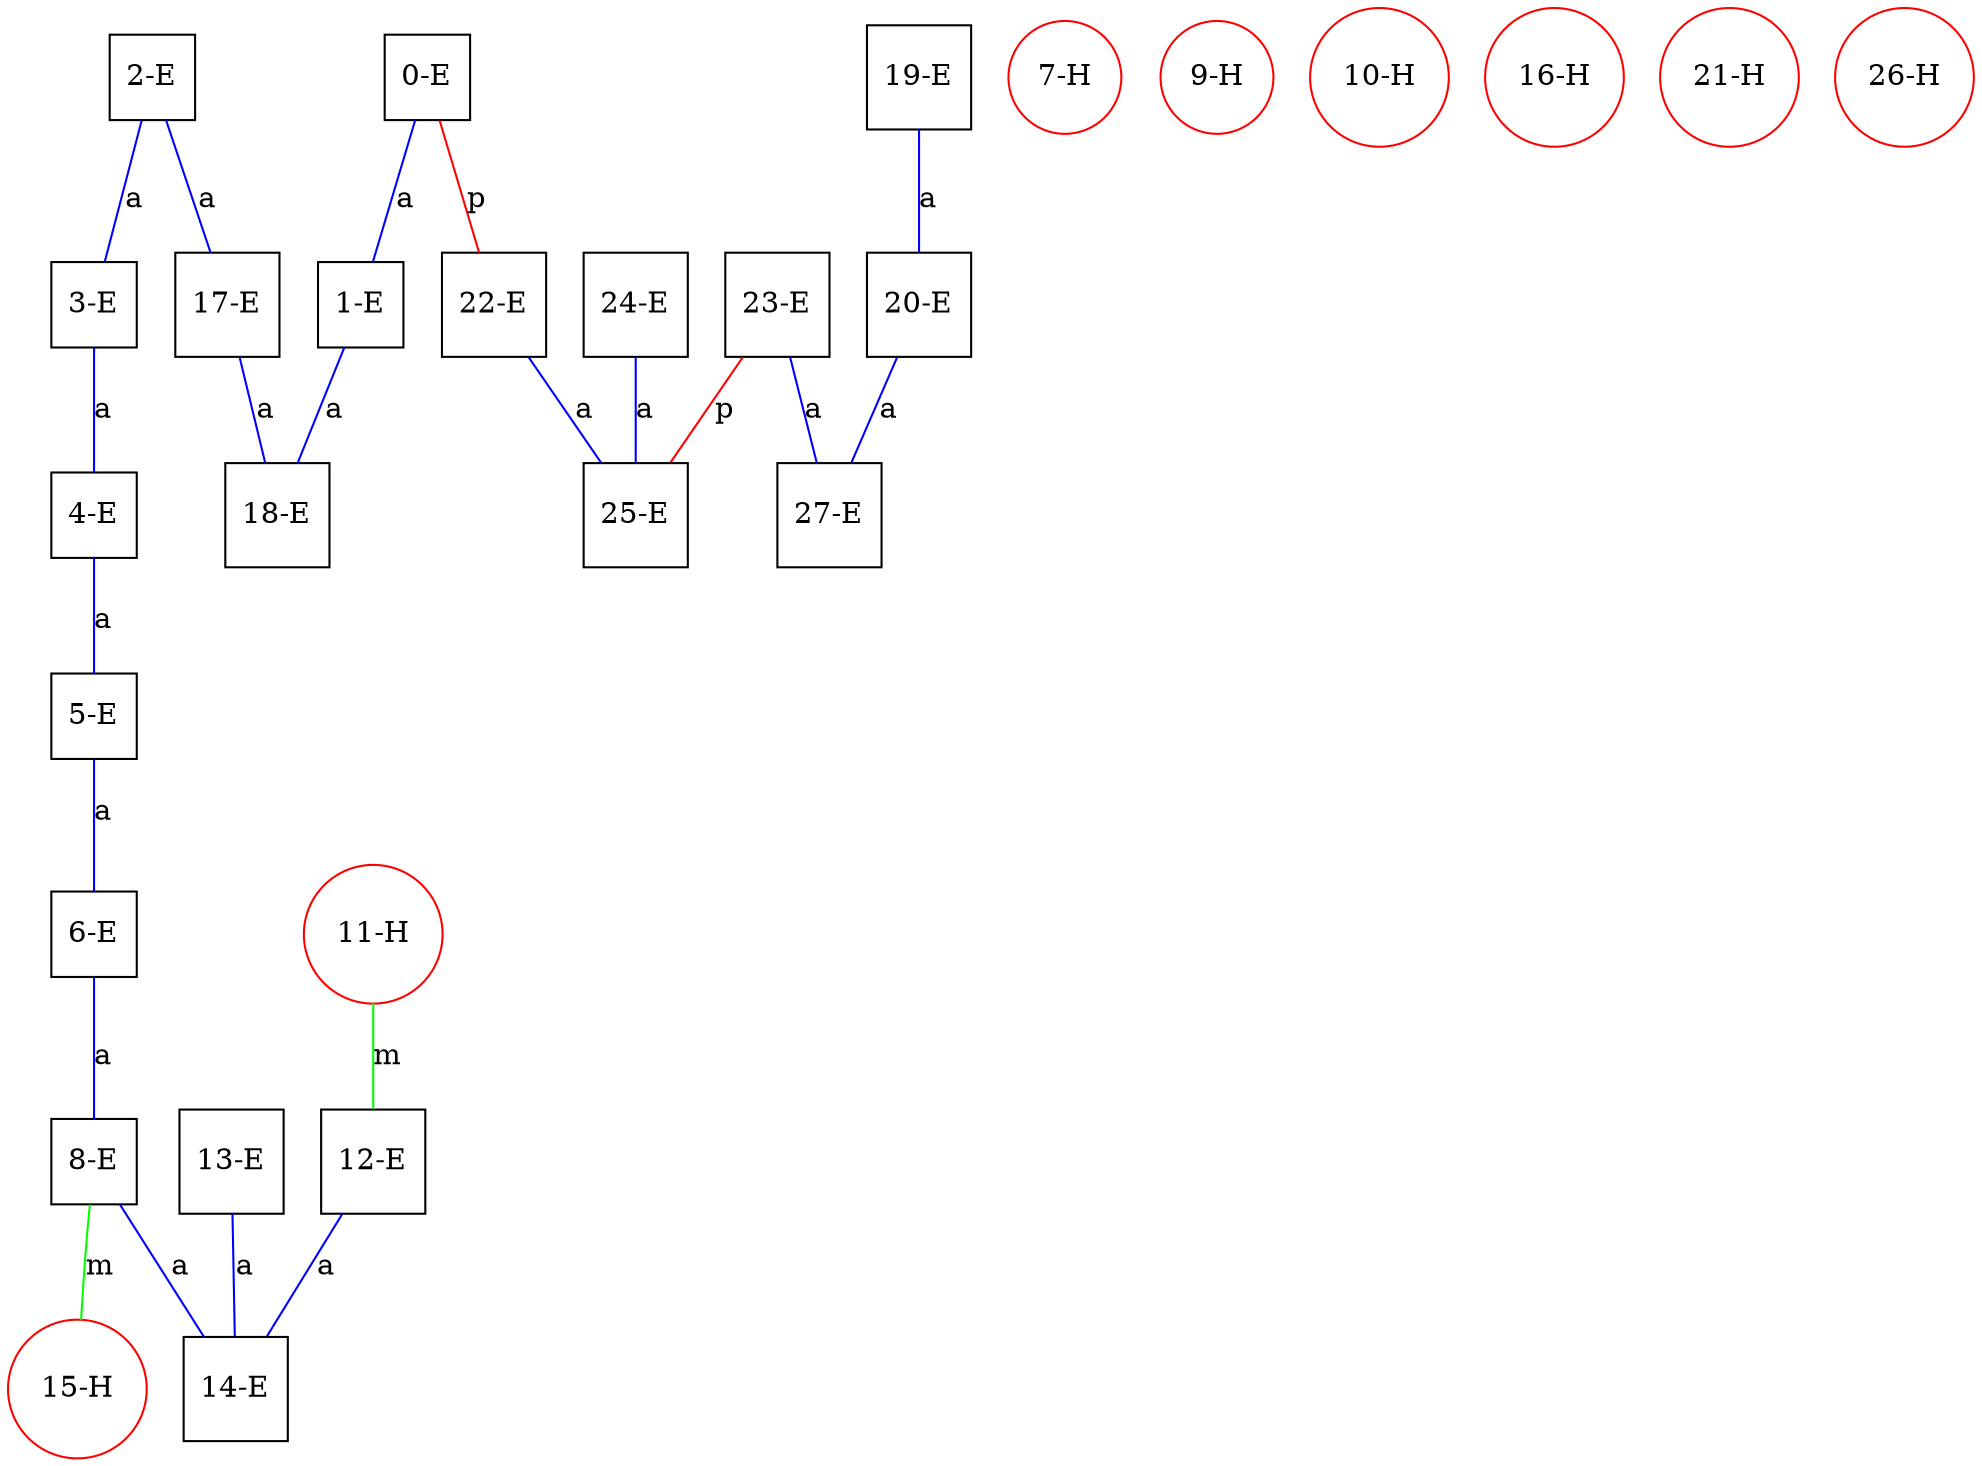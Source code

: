 graph ProteinGraph {
    0 [label="0-E" shape=square color=black];
    1 [label="1-E" shape=square color=black];
    2 [label="2-E" shape=square color=black];
    3 [label="3-E" shape=square color=black];
    4 [label="4-E" shape=square color=black];
    5 [label="5-E" shape=square color=black];
    6 [label="6-E" shape=square color=black];
    7 [label="7-H" shape=circle color=red];
    8 [label="8-E" shape=square color=black];
    9 [label="9-H" shape=circle color=red];
    10 [label="10-H" shape=circle color=red];
    11 [label="11-H" shape=circle color=red];
    12 [label="12-E" shape=square color=black];
    13 [label="13-E" shape=square color=black];
    14 [label="14-E" shape=square color=black];
    15 [label="15-H" shape=circle color=red];
    16 [label="16-H" shape=circle color=red];
    17 [label="17-E" shape=square color=black];
    18 [label="18-E" shape=square color=black];
    19 [label="19-E" shape=square color=black];
    20 [label="20-E" shape=square color=black];
    21 [label="21-H" shape=circle color=red];
    22 [label="22-E" shape=square color=black];
    23 [label="23-E" shape=square color=black];
    24 [label="24-E" shape=square color=black];
    25 [label="25-E" shape=square color=black];
    26 [label="26-H" shape=circle color=red];
    27 [label="27-E" shape=square color=black];
    0 -- 1 [label="a" color=blue];
    0 -- 22 [label="p" color=red];
    1 -- 18 [label="a" color=blue];
    2 -- 3 [label="a" color=blue];
    2 -- 17 [label="a" color=blue];
    3 -- 4 [label="a" color=blue];
    4 -- 5 [label="a" color=blue];
    5 -- 6 [label="a" color=blue];
    6 -- 8 [label="a" color=blue];
    8 -- 14 [label="a" color=blue];
    8 -- 15 [label="m" color=green];
    11 -- 12 [label="m" color=green];
    12 -- 14 [label="a" color=blue];
    13 -- 14 [label="a" color=blue];
    17 -- 18 [label="a" color=blue];
    19 -- 20 [label="a" color=blue];
    20 -- 27 [label="a" color=blue];
    22 -- 25 [label="a" color=blue];
    23 -- 25 [label="p" color=red];
    23 -- 27 [label="a" color=blue];
    24 -- 25 [label="a" color=blue];
}
